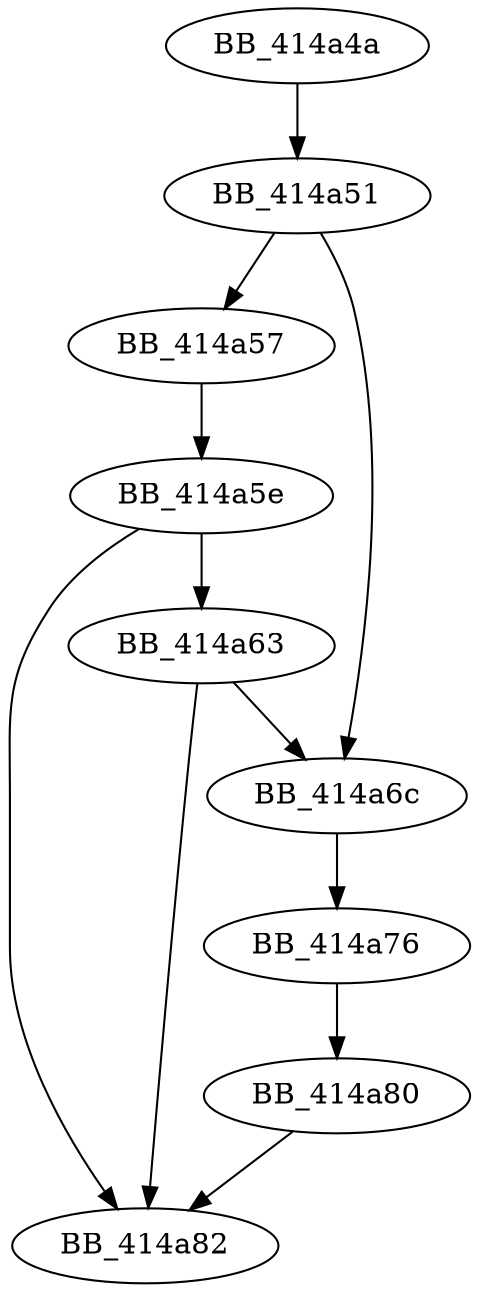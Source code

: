DiGraph __FF_MSGBANNER{
BB_414a4a->BB_414a51
BB_414a51->BB_414a57
BB_414a51->BB_414a6c
BB_414a57->BB_414a5e
BB_414a5e->BB_414a63
BB_414a5e->BB_414a82
BB_414a63->BB_414a6c
BB_414a63->BB_414a82
BB_414a6c->BB_414a76
BB_414a76->BB_414a80
BB_414a80->BB_414a82
}
